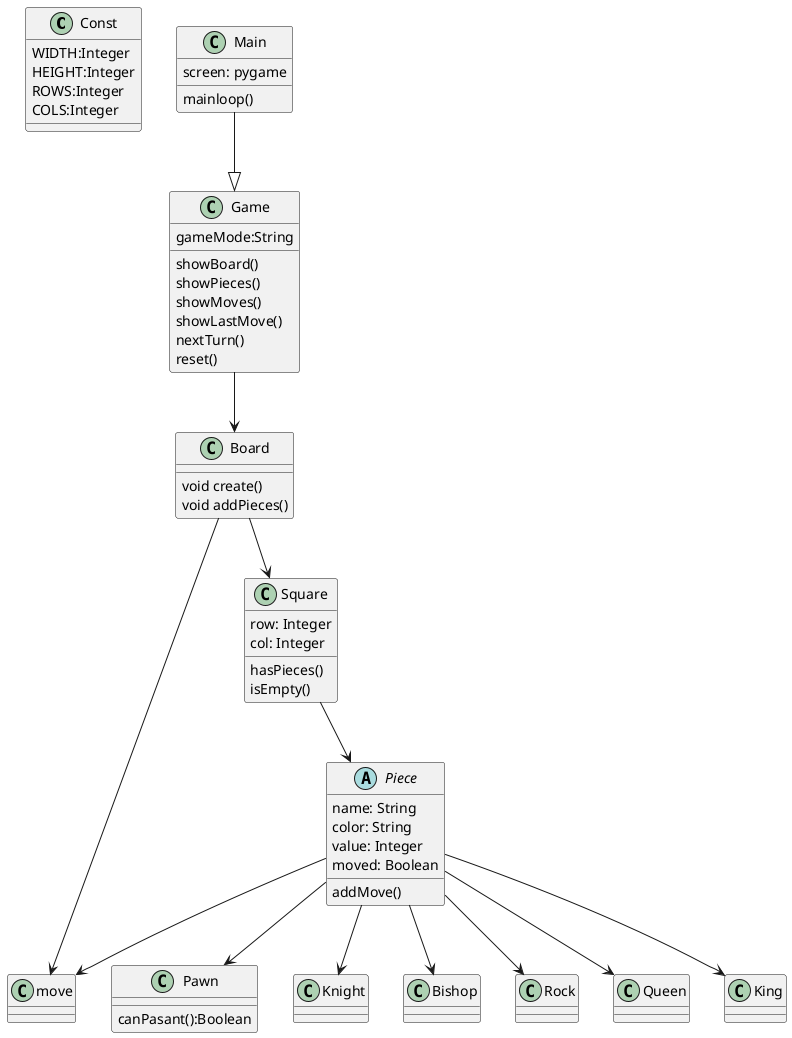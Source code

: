 @startuml

class Const{
    WIDTH:Integer
    HEIGHT:Integer 
    ROWS:Integer
    COLS:Integer
}

class Main{
   screen: pygame 
   mainloop()
}

class Game{
   gameMode:String 
   showBoard()
   showPieces()
   showMoves()
   showLastMove()
   nextTurn()
   reset()
}

class Board{
    void create()
    void addPieces()
}

class Square{
    row: Integer 
    col: Integer 
    hasPieces()
    isEmpty()
}

abstract class Piece{
    name: String 
    color: String 
    value: Integer 
    moved: Boolean

    addMove()
}

class move{}

class Pawn{
    canPasant():Boolean
}
class Knight{}
class Bishop{}
class Rock{}
class Queen{}
class King{}

Main --|> Game 
Game --> Board 
Board --> Square 
Square --> Piece 
Piece --> Pawn 
Piece --> Knight 
Piece --> Bishop 
Piece --> Rock 
Piece --> Queen
Piece --> King 

Board --> move 
Piece --> move 


@enduml